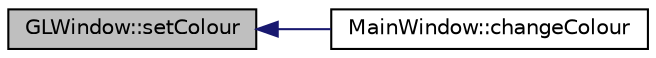 digraph "GLWindow::setColour"
{
  edge [fontname="Helvetica",fontsize="10",labelfontname="Helvetica",labelfontsize="10"];
  node [fontname="Helvetica",fontsize="10",shape=record];
  rankdir="LR";
  Node1 [label="GLWindow::setColour",height=0.2,width=0.4,color="black", fillcolor="grey75", style="filled", fontcolor="black"];
  Node1 -> Node2 [dir="back",color="midnightblue",fontsize="10",style="solid",fontname="Helvetica"];
  Node2 [label="MainWindow::changeColour",height=0.2,width=0.4,color="black", fillcolor="white", style="filled",URL="$class_main_window.html#a494094a6550b91f808a64f5bf792170a"];
}
